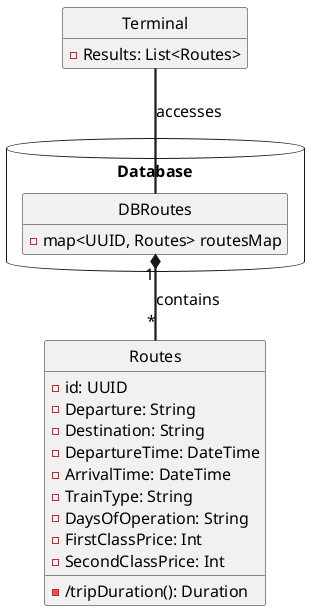 @startuml Domain Model
skinparam style strictuml
skinparam DefaultFontName Arial
skinparam DefaultFontSize 16
skinparam DefaultFontStyle bold
skinparam ArrowThickness 2.2
hide empty members

class "Terminal" as terminal {
    - Results: List<Routes>
}

class "Routes" as routes {
    - id: UUID
    - Departure: String
    - Destination: String
    - DepartureTime: DateTime
    - ArrivalTime: DateTime
    - TrainType: String
    - DaysOfOperation: String
    - FirstClassPrice: Int
    - SecondClassPrice: Int
    - /tripDuration(): Duration
}

package "Database" <<Database>> {
    class "DBRoutes" as DBRoutes {
        - map<UUID, Routes> routesMap
    }
}


terminal  -- DBRoutes : "accesses"

DBRoutes "1" *-- "*" routes : "contains"











@enduml
